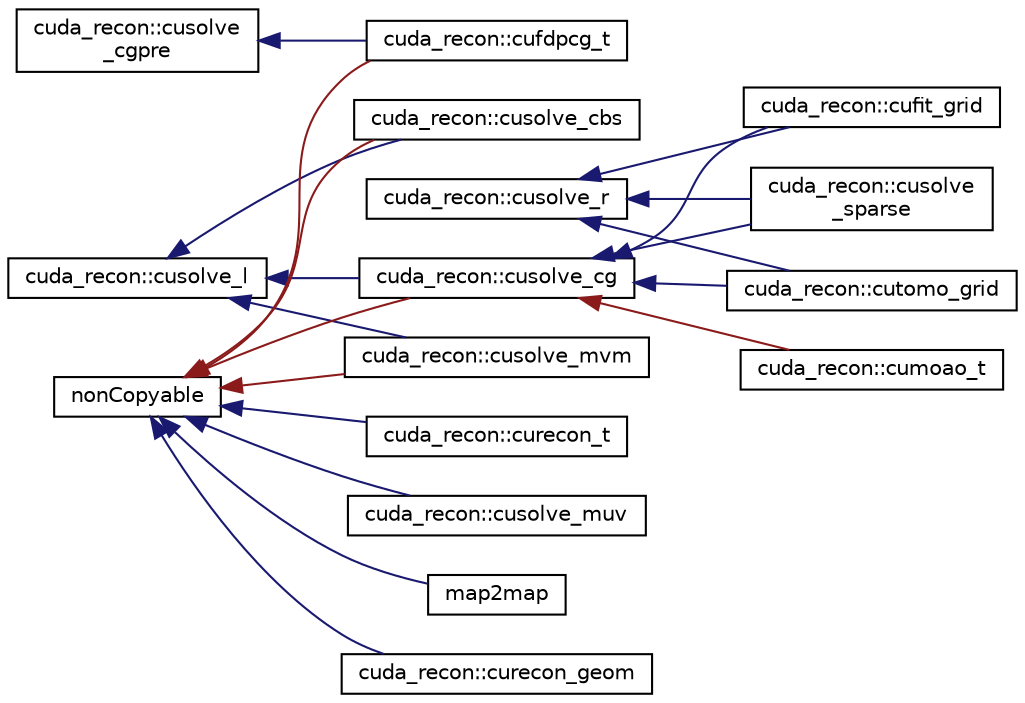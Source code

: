 digraph "Graphical Class Hierarchy"
{
 // INTERACTIVE_SVG=YES
  bgcolor="transparent";
  edge [fontname="Helvetica",fontsize="10",labelfontname="Helvetica",labelfontsize="10"];
  node [fontname="Helvetica",fontsize="10",shape=record];
  rankdir="LR";
  Node344 [label="cuda_recon::cusolve\l_cgpre",height=0.2,width=0.4,color="black",URL="$classcuda__recon_1_1cusolve__cgpre.html"];
  Node344 -> Node1 [dir="back",color="midnightblue",fontsize="10",style="solid",fontname="Helvetica"];
  Node1 [label="cuda_recon::cufdpcg_t",height=0.2,width=0.4,color="black",URL="$classcuda__recon_1_1cufdpcg__t.html"];
  Node343 [label="cuda_recon::cusolve_l",height=0.2,width=0.4,color="black",URL="$classcuda__recon_1_1cusolve__l.html"];
  Node343 -> Node4 [dir="back",color="midnightblue",fontsize="10",style="solid",fontname="Helvetica"];
  Node4 [label="cuda_recon::cusolve_cbs",height=0.2,width=0.4,color="black",URL="$classcuda__recon_1_1cusolve__cbs.html"];
  Node343 -> Node5 [dir="back",color="midnightblue",fontsize="10",style="solid",fontname="Helvetica"];
  Node5 [label="cuda_recon::cusolve_cg",height=0.2,width=0.4,color="black",URL="$classcuda__recon_1_1cusolve__cg.html"];
  Node5 -> Node6 [dir="back",color="midnightblue",fontsize="10",style="solid",fontname="Helvetica"];
  Node6 [label="cuda_recon::cufit_grid",height=0.2,width=0.4,color="black",URL="$classcuda__recon_1_1cufit__grid.html"];
  Node5 -> Node7 [dir="back",color="firebrick4",fontsize="10",style="solid",fontname="Helvetica"];
  Node7 [label="cuda_recon::cumoao_t",height=0.2,width=0.4,color="black",URL="$classcuda__recon_1_1cumoao__t.html"];
  Node5 -> Node8 [dir="back",color="midnightblue",fontsize="10",style="solid",fontname="Helvetica"];
  Node8 [label="cuda_recon::cusolve\l_sparse",height=0.2,width=0.4,color="black",URL="$classcuda__recon_1_1cusolve__sparse.html"];
  Node5 -> Node9 [dir="back",color="midnightblue",fontsize="10",style="solid",fontname="Helvetica"];
  Node9 [label="cuda_recon::cutomo_grid",height=0.2,width=0.4,color="black",URL="$classcuda__recon_1_1cutomo__grid.html"];
  Node343 -> Node11 [dir="back",color="midnightblue",fontsize="10",style="solid",fontname="Helvetica"];
  Node11 [label="cuda_recon::cusolve_mvm",height=0.2,width=0.4,color="black",URL="$classcuda__recon_1_1cusolve__mvm.html"];
  Node342 [label="cuda_recon::cusolve_r",height=0.2,width=0.4,color="black",URL="$classcuda__recon_1_1cusolve__r.html"];
  Node342 -> Node6 [dir="back",color="midnightblue",fontsize="10",style="solid",fontname="Helvetica"];
  Node342 -> Node8 [dir="back",color="midnightblue",fontsize="10",style="solid",fontname="Helvetica"];
  Node342 -> Node9 [dir="back",color="midnightblue",fontsize="10",style="solid",fontname="Helvetica"];
  Node0 [label="nonCopyable",height=0.2,width=0.4,color="black",URL="$classnon_copyable.html"];
  Node0 -> Node1 [dir="back",color="firebrick4",fontsize="10",style="solid",fontname="Helvetica"];
  Node0 -> Node2 [dir="back",color="midnightblue",fontsize="10",style="solid",fontname="Helvetica"];
  Node2 [label="cuda_recon::curecon_geom",height=0.2,width=0.4,color="black",URL="$classcuda__recon_1_1curecon__geom.html"];
  Node0 -> Node3 [dir="back",color="midnightblue",fontsize="10",style="solid",fontname="Helvetica"];
  Node3 [label="cuda_recon::curecon_t",height=0.2,width=0.4,color="black",URL="$classcuda__recon_1_1curecon__t.html"];
  Node0 -> Node4 [dir="back",color="firebrick4",fontsize="10",style="solid",fontname="Helvetica"];
  Node0 -> Node5 [dir="back",color="firebrick4",fontsize="10",style="solid",fontname="Helvetica"];
  Node0 -> Node10 [dir="back",color="midnightblue",fontsize="10",style="solid",fontname="Helvetica"];
  Node10 [label="cuda_recon::cusolve_muv",height=0.2,width=0.4,color="black",URL="$classcuda__recon_1_1cusolve__muv.html"];
  Node0 -> Node11 [dir="back",color="firebrick4",fontsize="10",style="solid",fontname="Helvetica"];
  Node0 -> Node12 [dir="back",color="midnightblue",fontsize="10",style="solid",fontname="Helvetica"];
  Node12 [label="map2map",height=0.2,width=0.4,color="black",URL="$classmap2map.html"];
}
